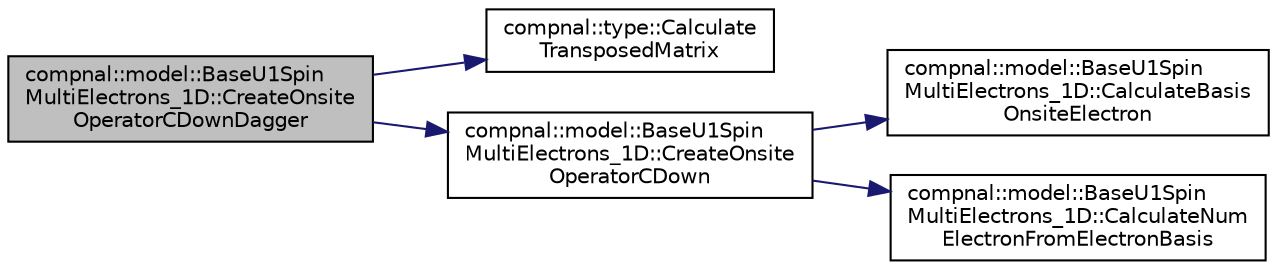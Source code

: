 digraph "compnal::model::BaseU1SpinMultiElectrons_1D::CreateOnsiteOperatorCDownDagger"
{
 // INTERACTIVE_SVG=YES
 // LATEX_PDF_SIZE
  edge [fontname="Helvetica",fontsize="10",labelfontname="Helvetica",labelfontsize="10"];
  node [fontname="Helvetica",fontsize="10",shape=record];
  rankdir="LR";
  Node1 [label="compnal::model::BaseU1Spin\lMultiElectrons_1D::CreateOnsite\lOperatorCDownDagger",height=0.2,width=0.4,color="black", fillcolor="grey75", style="filled", fontcolor="black",tooltip="Generate the creation operator for the electrons with the orbital  and the down spin ."];
  Node1 -> Node2 [color="midnightblue",fontsize="10",style="solid",fontname="Helvetica"];
  Node2 [label="compnal::type::Calculate\lTransposedMatrix",height=0.2,width=0.4,color="black", fillcolor="white", style="filled",URL="$d4/df8/namespacecompnal_1_1type.html#a5346fac9bf3b703982976a27f440168b",tooltip=" "];
  Node1 -> Node3 [color="midnightblue",fontsize="10",style="solid",fontname="Helvetica"];
  Node3 [label="compnal::model::BaseU1Spin\lMultiElectrons_1D::CreateOnsite\lOperatorCDown",height=0.2,width=0.4,color="black", fillcolor="white", style="filled",URL="$d6/d25/classcompnal_1_1model_1_1_base_u1_spin_multi_electrons__1_d.html#a5c22091962c1ce50aa1d975e7f891d3f",tooltip="Generate the annihilation operator for the electrons with the orbital  and the down spin ."];
  Node3 -> Node4 [color="midnightblue",fontsize="10",style="solid",fontname="Helvetica"];
  Node4 [label="compnal::model::BaseU1Spin\lMultiElectrons_1D::CalculateBasis\lOnsiteElectron",height=0.2,width=0.4,color="black", fillcolor="white", style="filled",URL="$d6/d25/classcompnal_1_1model_1_1_base_u1_spin_multi_electrons__1_d.html#a3d5150384f28ce59aa15473581322e96",tooltip="Calculate onsite basis for the electrons from an onsite basis."];
  Node3 -> Node5 [color="midnightblue",fontsize="10",style="solid",fontname="Helvetica"];
  Node5 [label="compnal::model::BaseU1Spin\lMultiElectrons_1D::CalculateNum\lElectronFromElectronBasis",height=0.2,width=0.4,color="black", fillcolor="white", style="filled",URL="$d6/d25/classcompnal_1_1model_1_1_base_u1_spin_multi_electrons__1_d.html#ad94f55ffb42f8e61248a2e611366b124",tooltip="Calculate the number of electrons from the onsite electron basis."];
}
